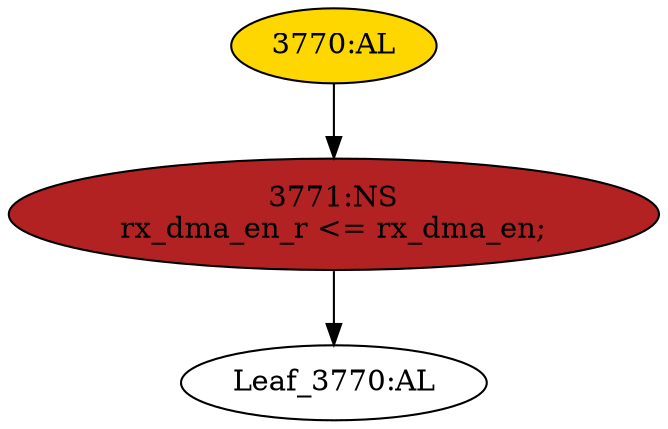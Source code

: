 strict digraph "" {
	node [label="\N"];
	"Leaf_3770:AL"	 [def_var="['rx_dma_en_r']",
		label="Leaf_3770:AL"];
	"3771:NS"	 [ast="<pyverilog.vparser.ast.NonblockingSubstitution object at 0x7f13b5568450>",
		fillcolor=firebrick,
		label="3771:NS
rx_dma_en_r <= rx_dma_en;",
		statements="[<pyverilog.vparser.ast.NonblockingSubstitution object at 0x7f13b5568450>]",
		style=filled,
		typ=NonblockingSubstitution];
	"3771:NS" -> "Leaf_3770:AL"	 [cond="[]",
		lineno=None];
	"3770:AL"	 [ast="<pyverilog.vparser.ast.Always object at 0x7f13b5568610>",
		clk_sens=True,
		fillcolor=gold,
		label="3770:AL",
		sens="['clk']",
		statements="[]",
		style=filled,
		typ=Always,
		use_var="['rx_dma_en']"];
	"3770:AL" -> "3771:NS"	 [cond="[]",
		lineno=None];
}
